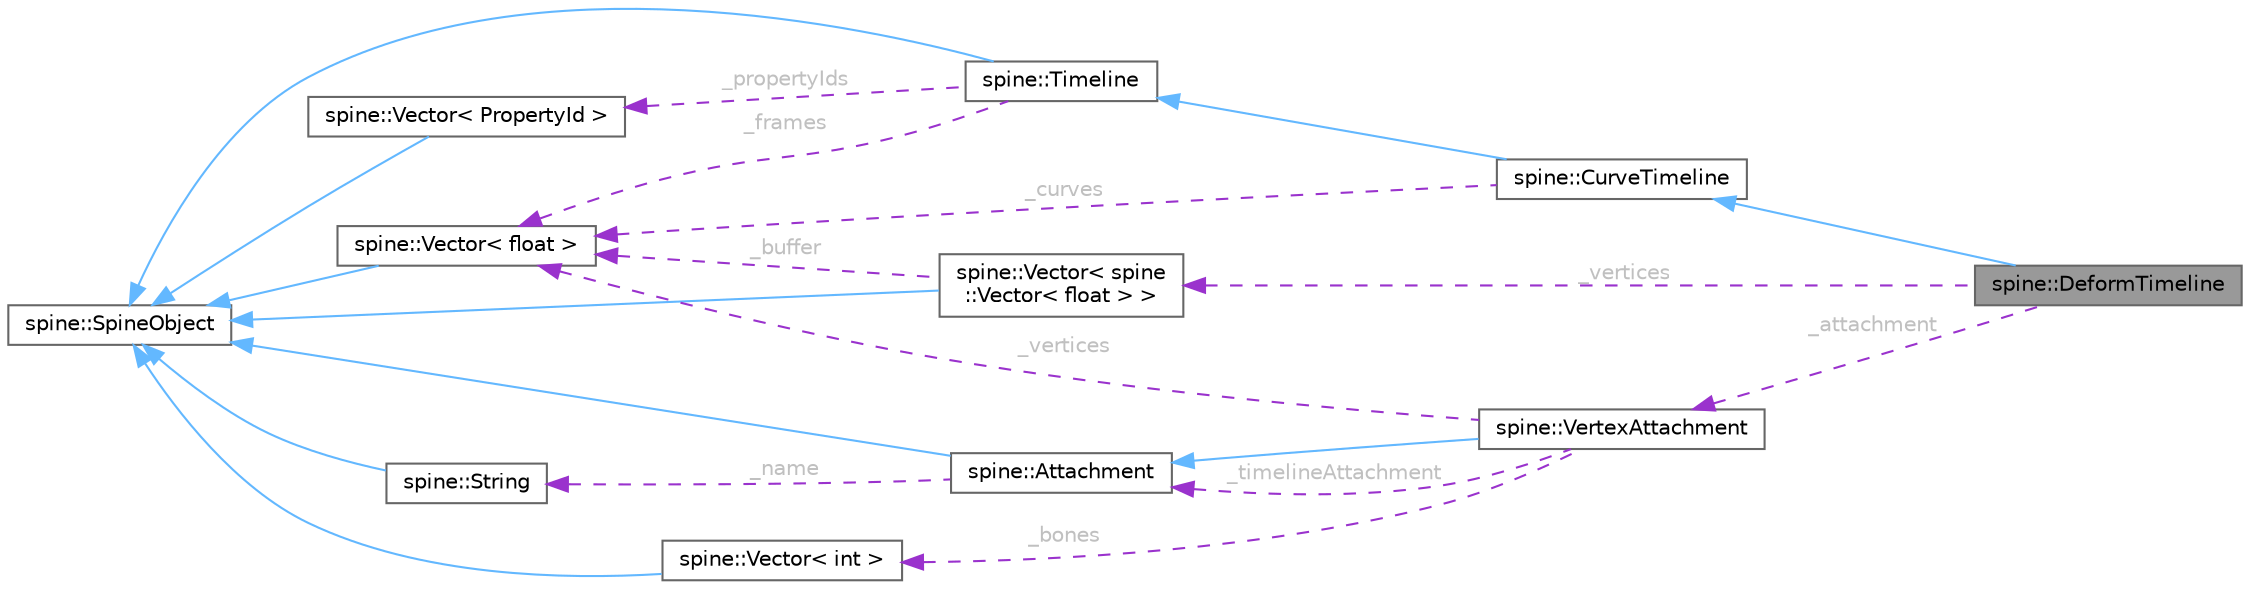digraph "spine::DeformTimeline"
{
 // LATEX_PDF_SIZE
  bgcolor="transparent";
  edge [fontname=Helvetica,fontsize=10,labelfontname=Helvetica,labelfontsize=10];
  node [fontname=Helvetica,fontsize=10,shape=box,height=0.2,width=0.4];
  rankdir="LR";
  Node1 [id="Node000001",label="spine::DeformTimeline",height=0.2,width=0.4,color="gray40", fillcolor="grey60", style="filled", fontcolor="black",tooltip=" "];
  Node2 -> Node1 [id="edge1_Node000001_Node000002",dir="back",color="steelblue1",style="solid",tooltip=" "];
  Node2 [id="Node000002",label="spine::CurveTimeline",height=0.2,width=0.4,color="gray40", fillcolor="white", style="filled",URL="$classspine_1_1_curve_timeline.html",tooltip="Base class for frames that use an interpolation bezier curve."];
  Node3 -> Node2 [id="edge2_Node000002_Node000003",dir="back",color="steelblue1",style="solid",tooltip=" "];
  Node3 [id="Node000003",label="spine::Timeline",height=0.2,width=0.4,color="gray40", fillcolor="white", style="filled",URL="$classspine_1_1_timeline.html",tooltip=" "];
  Node4 -> Node3 [id="edge3_Node000003_Node000004",dir="back",color="steelblue1",style="solid",tooltip=" "];
  Node4 [id="Node000004",label="spine::SpineObject",height=0.2,width=0.4,color="gray40", fillcolor="white", style="filled",URL="$classspine_1_1_spine_object.html",tooltip=" "];
  Node5 -> Node3 [id="edge4_Node000003_Node000005",dir="back",color="darkorchid3",style="dashed",tooltip=" ",label=" _propertyIds",fontcolor="grey" ];
  Node5 [id="Node000005",label="spine::Vector\< PropertyId \>",height=0.2,width=0.4,color="gray40", fillcolor="white", style="filled",URL="$classspine_1_1_vector.html",tooltip=" "];
  Node4 -> Node5 [id="edge5_Node000005_Node000004",dir="back",color="steelblue1",style="solid",tooltip=" "];
  Node6 -> Node3 [id="edge6_Node000003_Node000006",dir="back",color="darkorchid3",style="dashed",tooltip=" ",label=" _frames",fontcolor="grey" ];
  Node6 [id="Node000006",label="spine::Vector\< float \>",height=0.2,width=0.4,color="gray40", fillcolor="white", style="filled",URL="$classspine_1_1_vector.html",tooltip=" "];
  Node4 -> Node6 [id="edge7_Node000006_Node000004",dir="back",color="steelblue1",style="solid",tooltip=" "];
  Node6 -> Node2 [id="edge8_Node000002_Node000006",dir="back",color="darkorchid3",style="dashed",tooltip=" ",label=" _curves",fontcolor="grey" ];
  Node7 -> Node1 [id="edge9_Node000001_Node000007",dir="back",color="darkorchid3",style="dashed",tooltip=" ",label=" _vertices",fontcolor="grey" ];
  Node7 [id="Node000007",label="spine::Vector\< spine\l::Vector\< float \> \>",height=0.2,width=0.4,color="gray40", fillcolor="white", style="filled",URL="$classspine_1_1_vector.html",tooltip=" "];
  Node4 -> Node7 [id="edge10_Node000007_Node000004",dir="back",color="steelblue1",style="solid",tooltip=" "];
  Node6 -> Node7 [id="edge11_Node000007_Node000006",dir="back",color="darkorchid3",style="dashed",tooltip=" ",label=" _buffer",fontcolor="grey" ];
  Node8 -> Node1 [id="edge12_Node000001_Node000008",dir="back",color="darkorchid3",style="dashed",tooltip=" ",label=" _attachment",fontcolor="grey" ];
  Node8 [id="Node000008",label="spine::VertexAttachment",height=0.2,width=0.4,color="gray40", fillcolor="white", style="filled",URL="$classspine_1_1_vertex_attachment.html",tooltip="An attachment with vertices that are transformed by one or more bones and can be deformed by a slot's..."];
  Node9 -> Node8 [id="edge13_Node000008_Node000009",dir="back",color="steelblue1",style="solid",tooltip=" "];
  Node9 [id="Node000009",label="spine::Attachment",height=0.2,width=0.4,color="gray40", fillcolor="white", style="filled",URL="$classspine_1_1_attachment.html",tooltip=" "];
  Node4 -> Node9 [id="edge14_Node000009_Node000004",dir="back",color="steelblue1",style="solid",tooltip=" "];
  Node10 -> Node9 [id="edge15_Node000009_Node000010",dir="back",color="darkorchid3",style="dashed",tooltip=" ",label=" _name",fontcolor="grey" ];
  Node10 [id="Node000010",label="spine::String",height=0.2,width=0.4,color="gray40", fillcolor="white", style="filled",URL="$classspine_1_1_string.html",tooltip=" "];
  Node4 -> Node10 [id="edge16_Node000010_Node000004",dir="back",color="steelblue1",style="solid",tooltip=" "];
  Node11 -> Node8 [id="edge17_Node000008_Node000011",dir="back",color="darkorchid3",style="dashed",tooltip=" ",label=" _bones",fontcolor="grey" ];
  Node11 [id="Node000011",label="spine::Vector\< int \>",height=0.2,width=0.4,color="gray40", fillcolor="white", style="filled",URL="$classspine_1_1_vector.html",tooltip=" "];
  Node4 -> Node11 [id="edge18_Node000011_Node000004",dir="back",color="steelblue1",style="solid",tooltip=" "];
  Node6 -> Node8 [id="edge19_Node000008_Node000006",dir="back",color="darkorchid3",style="dashed",tooltip=" ",label=" _vertices",fontcolor="grey" ];
  Node9 -> Node8 [id="edge20_Node000008_Node000009",dir="back",color="darkorchid3",style="dashed",tooltip=" ",label=" _timelineAttachment",fontcolor="grey" ];
}
